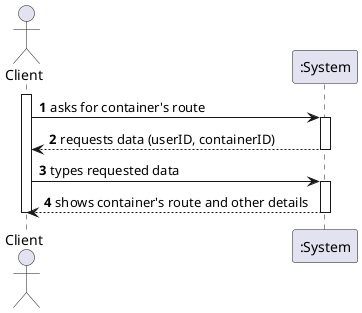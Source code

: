 @startuml
'https://plantuml.com/sequence-diagram

autonumber

actor "Client" as C

activate C
C -> ":System" : asks for container's route

activate ":System"
":System" --> "C" : requests data (userID, containerID)
deactivate ":System"

C -> ":System" : types requested data

activate ":System"
":System" --> C : shows container's route and other details
deactivate ":System"

deactivate C

@enduml